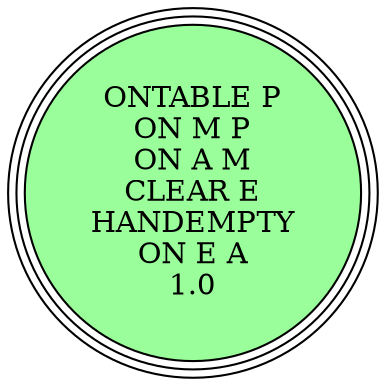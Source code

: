 digraph {
"ONTABLE P\nON M P\nON A M\nCLEAR E\nHANDEMPTY\nON E A\n1.0\n" [shape=circle, style=filled, fillcolor=palegreen1, peripheries=3];
"ONTABLE P\nON M P\nON A M\nCLEAR E\nHANDEMPTY\nON E A\n1.0\n" [shape=circle, style=filled, fillcolor=palegreen1, peripheries=3];
}
